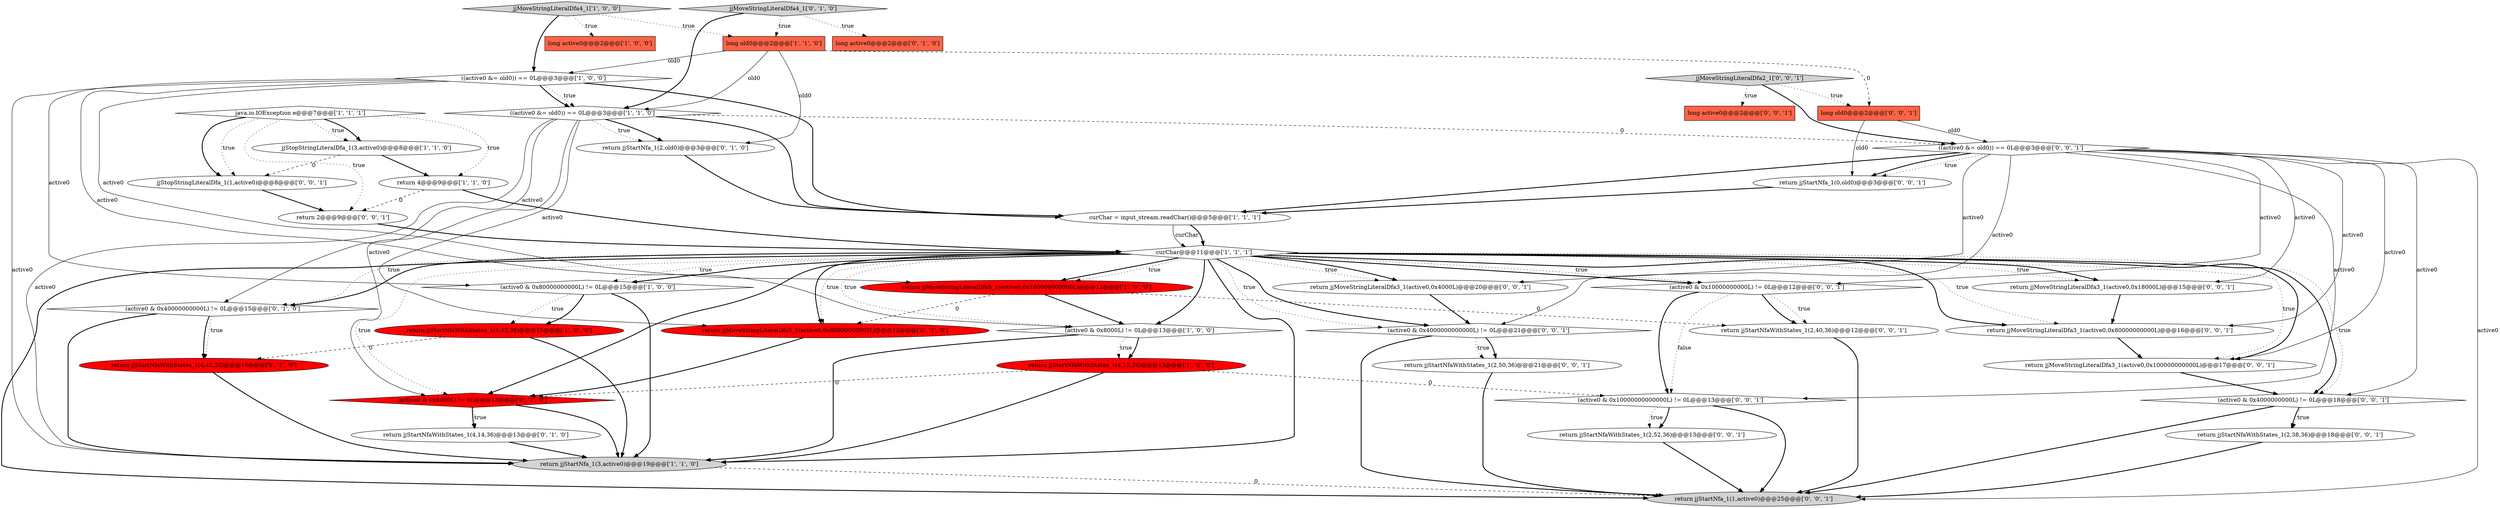 digraph {
32 [style = filled, label = "jjStopStringLiteralDfa_1(1,active0)@@@8@@@['0', '0', '1']", fillcolor = white, shape = ellipse image = "AAA0AAABBB3BBB"];
3 [style = filled, label = "return jjStartNfaWithStates_1(4,43,36)@@@15@@@['1', '0', '0']", fillcolor = red, shape = ellipse image = "AAA1AAABBB1BBB"];
2 [style = filled, label = "(active0 & 0x8000L) != 0L@@@13@@@['1', '0', '0']", fillcolor = white, shape = diamond image = "AAA0AAABBB1BBB"];
17 [style = filled, label = "long active0@@@2@@@['0', '1', '0']", fillcolor = tomato, shape = box image = "AAA0AAABBB2BBB"];
42 [style = filled, label = "long old0@@@2@@@['0', '0', '1']", fillcolor = tomato, shape = box image = "AAA0AAABBB3BBB"];
23 [style = filled, label = "(active0 & 0x4000L) != 0L@@@13@@@['0', '1', '0']", fillcolor = red, shape = diamond image = "AAA1AAABBB2BBB"];
1 [style = filled, label = "return jjStartNfa_1(3,active0)@@@19@@@['1', '1', '0']", fillcolor = lightgray, shape = ellipse image = "AAA0AAABBB1BBB"];
37 [style = filled, label = "return 2@@@9@@@['0', '0', '1']", fillcolor = white, shape = ellipse image = "AAA0AAABBB3BBB"];
5 [style = filled, label = "jjMoveStringLiteralDfa4_1['1', '0', '0']", fillcolor = lightgray, shape = diamond image = "AAA0AAABBB1BBB"];
36 [style = filled, label = "return jjStartNfaWithStates_1(2,40,36)@@@12@@@['0', '0', '1']", fillcolor = white, shape = ellipse image = "AAA0AAABBB3BBB"];
7 [style = filled, label = "java.io.IOException e@@@7@@@['1', '1', '1']", fillcolor = white, shape = diamond image = "AAA0AAABBB1BBB"];
26 [style = filled, label = "return jjMoveStringLiteralDfa3_1(active0,0x18000L)@@@15@@@['0', '0', '1']", fillcolor = white, shape = ellipse image = "AAA0AAABBB3BBB"];
33 [style = filled, label = "((active0 &= old0)) == 0L@@@3@@@['0', '0', '1']", fillcolor = white, shape = diamond image = "AAA0AAABBB3BBB"];
10 [style = filled, label = "long old0@@@2@@@['1', '1', '0']", fillcolor = tomato, shape = box image = "AAA0AAABBB1BBB"];
8 [style = filled, label = "curChar = input_stream.readChar()@@@5@@@['1', '1', '1']", fillcolor = white, shape = ellipse image = "AAA0AAABBB1BBB"];
4 [style = filled, label = "((active0 &= old0)) == 0L@@@3@@@['1', '0', '0']", fillcolor = white, shape = diamond image = "AAA0AAABBB1BBB"];
34 [style = filled, label = "(active0 & 0x4000000000L) != 0L@@@18@@@['0', '0', '1']", fillcolor = white, shape = diamond image = "AAA0AAABBB3BBB"];
39 [style = filled, label = "long active0@@@2@@@['0', '0', '1']", fillcolor = tomato, shape = box image = "AAA0AAABBB3BBB"];
19 [style = filled, label = "return jjMoveStringLiteralDfa5_1(active0,0x80000000000L)@@@12@@@['0', '1', '0']", fillcolor = red, shape = ellipse image = "AAA1AAABBB2BBB"];
0 [style = filled, label = "(active0 & 0x80000000000L) != 0L@@@15@@@['1', '0', '0']", fillcolor = white, shape = diamond image = "AAA0AAABBB1BBB"];
20 [style = filled, label = "jjMoveStringLiteralDfa4_1['0', '1', '0']", fillcolor = lightgray, shape = diamond image = "AAA0AAABBB2BBB"];
13 [style = filled, label = "curChar@@@11@@@['1', '1', '1']", fillcolor = white, shape = diamond image = "AAA0AAABBB1BBB"];
14 [style = filled, label = "return jjStartNfaWithStates_1(4,15,36)@@@13@@@['1', '0', '0']", fillcolor = red, shape = ellipse image = "AAA1AAABBB1BBB"];
6 [style = filled, label = "long active0@@@2@@@['1', '0', '0']", fillcolor = tomato, shape = box image = "AAA0AAABBB1BBB"];
28 [style = filled, label = "return jjMoveStringLiteralDfa3_1(active0,0x4000L)@@@20@@@['0', '0', '1']", fillcolor = white, shape = ellipse image = "AAA0AAABBB3BBB"];
12 [style = filled, label = "jjStopStringLiteralDfa_1(3,active0)@@@8@@@['1', '1', '0']", fillcolor = white, shape = ellipse image = "AAA0AAABBB1BBB"];
22 [style = filled, label = "return jjStartNfaWithStates_1(4,42,36)@@@15@@@['0', '1', '0']", fillcolor = red, shape = ellipse image = "AAA1AAABBB2BBB"];
24 [style = filled, label = "return jjStartNfa_1(0,old0)@@@3@@@['0', '0', '1']", fillcolor = white, shape = ellipse image = "AAA0AAABBB3BBB"];
31 [style = filled, label = "return jjStartNfa_1(1,active0)@@@25@@@['0', '0', '1']", fillcolor = lightgray, shape = ellipse image = "AAA0AAABBB3BBB"];
16 [style = filled, label = "(active0 & 0x40000000000L) != 0L@@@15@@@['0', '1', '0']", fillcolor = white, shape = diamond image = "AAA0AAABBB2BBB"];
9 [style = filled, label = "return 4@@@9@@@['1', '1', '0']", fillcolor = white, shape = ellipse image = "AAA0AAABBB1BBB"];
40 [style = filled, label = "return jjMoveStringLiteralDfa3_1(active0,0x80000000000L)@@@16@@@['0', '0', '1']", fillcolor = white, shape = ellipse image = "AAA0AAABBB3BBB"];
18 [style = filled, label = "return jjStartNfaWithStates_1(4,14,36)@@@13@@@['0', '1', '0']", fillcolor = white, shape = ellipse image = "AAA0AAABBB2BBB"];
21 [style = filled, label = "return jjStartNfa_1(2,old0)@@@3@@@['0', '1', '0']", fillcolor = white, shape = ellipse image = "AAA0AAABBB2BBB"];
25 [style = filled, label = "(active0 & 0x10000000000L) != 0L@@@12@@@['0', '0', '1']", fillcolor = white, shape = diamond image = "AAA0AAABBB3BBB"];
27 [style = filled, label = "return jjStartNfaWithStates_1(2,50,36)@@@21@@@['0', '0', '1']", fillcolor = white, shape = ellipse image = "AAA0AAABBB3BBB"];
41 [style = filled, label = "(active0 & 0x4000000000000L) != 0L@@@21@@@['0', '0', '1']", fillcolor = white, shape = diamond image = "AAA0AAABBB3BBB"];
11 [style = filled, label = "return jjMoveStringLiteralDfa5_1(active0,0x100000000000L)@@@12@@@['1', '0', '0']", fillcolor = red, shape = ellipse image = "AAA1AAABBB1BBB"];
15 [style = filled, label = "((active0 &= old0)) == 0L@@@3@@@['1', '1', '0']", fillcolor = white, shape = diamond image = "AAA0AAABBB1BBB"];
29 [style = filled, label = "return jjStartNfaWithStates_1(2,52,36)@@@13@@@['0', '0', '1']", fillcolor = white, shape = ellipse image = "AAA0AAABBB3BBB"];
35 [style = filled, label = "return jjMoveStringLiteralDfa3_1(active0,0x100000000000L)@@@17@@@['0', '0', '1']", fillcolor = white, shape = ellipse image = "AAA0AAABBB3BBB"];
30 [style = filled, label = "jjMoveStringLiteralDfa2_1['0', '0', '1']", fillcolor = lightgray, shape = diamond image = "AAA0AAABBB3BBB"];
38 [style = filled, label = "return jjStartNfaWithStates_1(2,38,36)@@@18@@@['0', '0', '1']", fillcolor = white, shape = ellipse image = "AAA0AAABBB3BBB"];
43 [style = filled, label = "(active0 & 0x10000000000000L) != 0L@@@13@@@['0', '0', '1']", fillcolor = white, shape = diamond image = "AAA0AAABBB3BBB"];
7->32 [style = bold, label=""];
13->28 [style = dotted, label="true"];
32->37 [style = bold, label=""];
10->4 [style = solid, label="old0"];
15->21 [style = bold, label=""];
13->41 [style = dotted, label="true"];
4->15 [style = bold, label=""];
21->8 [style = bold, label=""];
25->43 [style = bold, label=""];
26->40 [style = bold, label=""];
33->43 [style = solid, label="active0"];
38->31 [style = bold, label=""];
15->21 [style = dotted, label="true"];
12->9 [style = bold, label=""];
13->1 [style = bold, label=""];
13->35 [style = dotted, label="true"];
33->28 [style = solid, label="active0"];
23->18 [style = dotted, label="true"];
15->1 [style = solid, label="active0"];
4->2 [style = solid, label="active0"];
2->14 [style = bold, label=""];
33->40 [style = solid, label="active0"];
15->33 [style = dashed, label="0"];
33->25 [style = solid, label="active0"];
4->8 [style = bold, label=""];
43->29 [style = bold, label=""];
0->3 [style = dotted, label="true"];
13->31 [style = bold, label=""];
30->39 [style = dotted, label="true"];
20->15 [style = bold, label=""];
42->33 [style = solid, label="old0"];
0->3 [style = bold, label=""];
13->25 [style = bold, label=""];
13->34 [style = bold, label=""];
13->25 [style = dotted, label="true"];
25->36 [style = bold, label=""];
1->31 [style = dashed, label="0"];
36->31 [style = bold, label=""];
5->6 [style = dotted, label="true"];
13->19 [style = dotted, label="true"];
27->31 [style = bold, label=""];
34->31 [style = bold, label=""];
13->40 [style = bold, label=""];
3->22 [style = dashed, label="0"];
11->36 [style = dashed, label="0"];
13->11 [style = bold, label=""];
13->16 [style = bold, label=""];
13->23 [style = dotted, label="true"];
7->12 [style = dotted, label="true"];
34->38 [style = dotted, label="true"];
9->37 [style = dashed, label="0"];
8->13 [style = solid, label="curChar"];
18->1 [style = bold, label=""];
13->0 [style = dotted, label="true"];
4->11 [style = solid, label="active0"];
20->10 [style = dotted, label="true"];
13->40 [style = dotted, label="true"];
24->8 [style = bold, label=""];
34->38 [style = bold, label=""];
37->13 [style = bold, label=""];
35->34 [style = bold, label=""];
33->8 [style = bold, label=""];
7->32 [style = dotted, label="true"];
13->0 [style = bold, label=""];
13->34 [style = dotted, label="true"];
13->16 [style = dotted, label="true"];
30->42 [style = dotted, label="true"];
40->35 [style = bold, label=""];
41->27 [style = bold, label=""];
10->15 [style = solid, label="old0"];
3->1 [style = bold, label=""];
30->33 [style = bold, label=""];
20->17 [style = dotted, label="true"];
5->10 [style = dotted, label="true"];
13->26 [style = dotted, label="true"];
2->1 [style = bold, label=""];
12->32 [style = dashed, label="0"];
4->15 [style = dotted, label="true"];
28->41 [style = bold, label=""];
15->23 [style = solid, label="active0"];
33->41 [style = solid, label="active0"];
13->41 [style = bold, label=""];
33->35 [style = solid, label="active0"];
13->2 [style = dotted, label="true"];
13->19 [style = bold, label=""];
14->23 [style = dashed, label="0"];
16->1 [style = bold, label=""];
13->26 [style = bold, label=""];
0->1 [style = bold, label=""];
33->24 [style = bold, label=""];
5->4 [style = bold, label=""];
4->0 [style = solid, label="active0"];
25->36 [style = dotted, label="true"];
33->24 [style = dotted, label="true"];
13->11 [style = dotted, label="true"];
2->14 [style = dotted, label="true"];
41->31 [style = bold, label=""];
22->1 [style = bold, label=""];
33->26 [style = solid, label="active0"];
15->8 [style = bold, label=""];
23->18 [style = bold, label=""];
8->13 [style = bold, label=""];
43->31 [style = bold, label=""];
13->2 [style = bold, label=""];
15->16 [style = solid, label="active0"];
41->27 [style = dotted, label="true"];
7->12 [style = bold, label=""];
33->31 [style = solid, label="active0"];
29->31 [style = bold, label=""];
7->9 [style = dotted, label="true"];
16->22 [style = dotted, label="true"];
33->34 [style = solid, label="active0"];
16->22 [style = bold, label=""];
10->42 [style = dashed, label="0"];
25->43 [style = dotted, label="false"];
11->2 [style = bold, label=""];
7->37 [style = dotted, label="true"];
14->1 [style = bold, label=""];
43->29 [style = dotted, label="true"];
14->43 [style = dashed, label="0"];
10->21 [style = solid, label="old0"];
11->19 [style = dashed, label="0"];
19->23 [style = bold, label=""];
4->1 [style = solid, label="active0"];
13->23 [style = bold, label=""];
23->1 [style = bold, label=""];
42->24 [style = solid, label="old0"];
15->19 [style = solid, label="active0"];
13->35 [style = bold, label=""];
13->28 [style = bold, label=""];
9->13 [style = bold, label=""];
}
